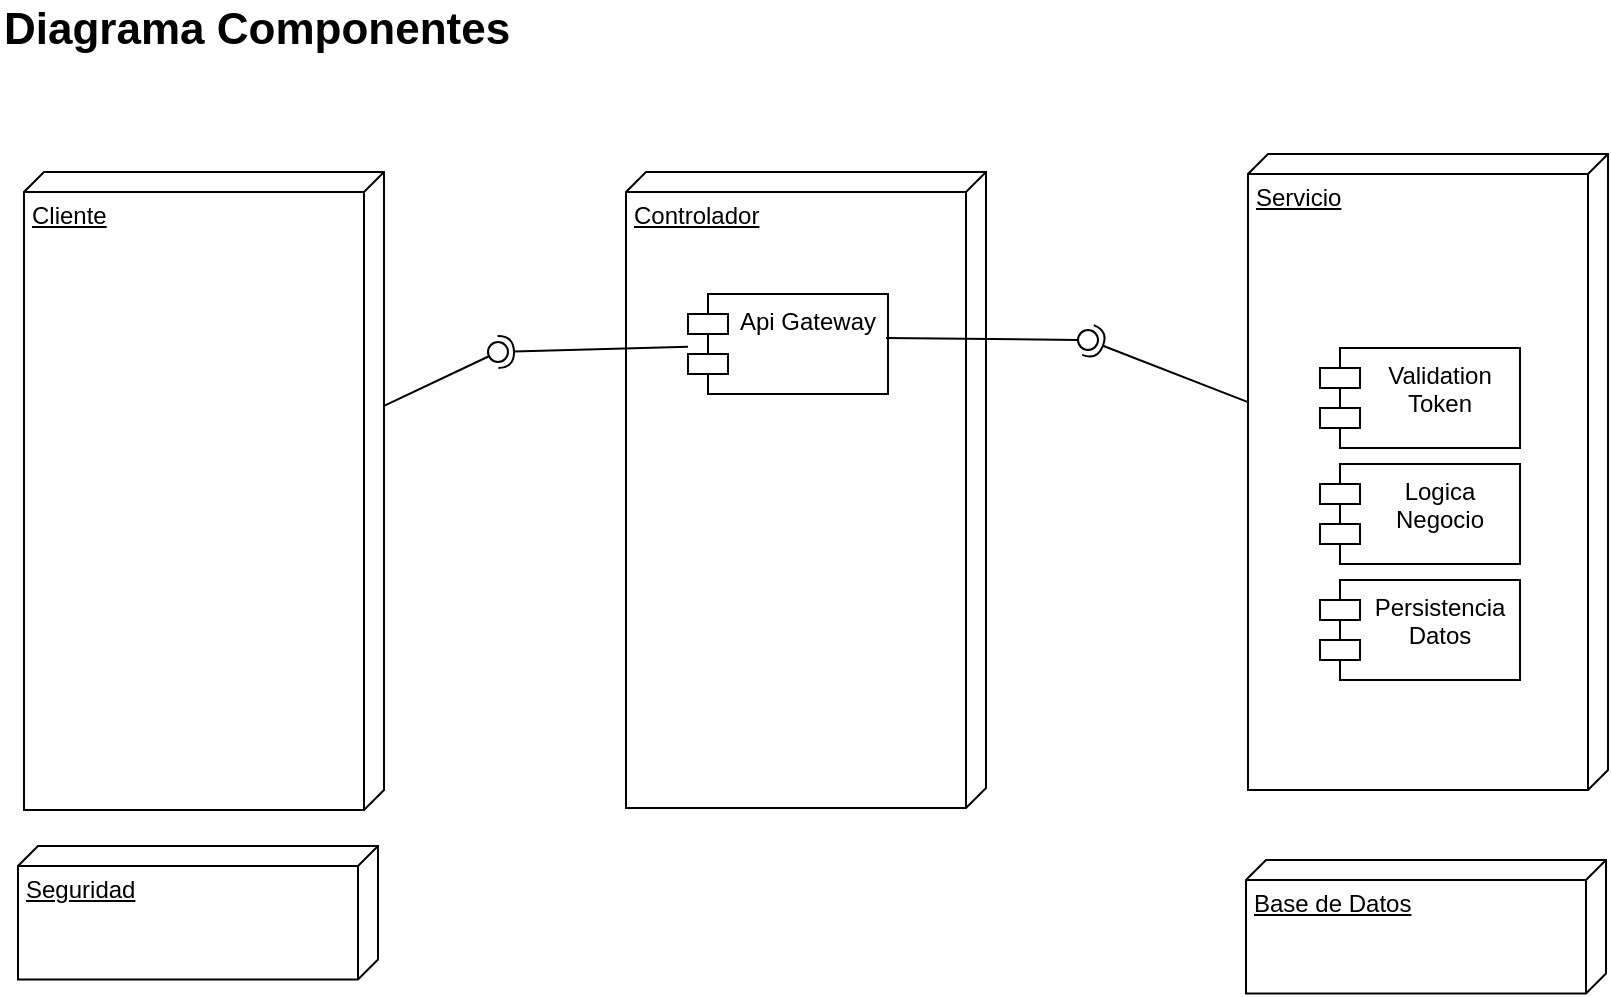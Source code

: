 <mxfile version="22.1.7" type="device">
  <diagram name="Page-1" id="bw8bFnn0i8U5Ah-jCoRl">
    <mxGraphModel dx="874" dy="559" grid="0" gridSize="10" guides="1" tooltips="1" connect="1" arrows="1" fold="1" page="1" pageScale="1" pageWidth="1100" pageHeight="850" math="0" shadow="0">
      <root>
        <mxCell id="0" />
        <mxCell id="1" parent="0" />
        <mxCell id="194LpS0apMHIqjK_b7Wt-1" value="&lt;b&gt;&lt;font style=&quot;font-size: 22px;&quot;&gt;Diagrama Componentes&lt;/font&gt;&lt;/b&gt;" style="text;html=1;strokeColor=none;fillColor=none;align=left;verticalAlign=middle;whiteSpace=wrap;rounded=0;" vertex="1" parent="1">
          <mxGeometry x="50" y="60" width="460" height="30" as="geometry" />
        </mxCell>
        <mxCell id="194LpS0apMHIqjK_b7Wt-79" value="" style="group" vertex="1" connectable="0" parent="1">
          <mxGeometry x="674" y="137" width="180" height="403" as="geometry" />
        </mxCell>
        <mxCell id="194LpS0apMHIqjK_b7Wt-75" value="Servicio" style="verticalAlign=top;align=left;spacingTop=8;spacingLeft=2;spacingRight=12;shape=cube;size=10;direction=south;fontStyle=4;html=1;whiteSpace=wrap;" vertex="1" parent="194LpS0apMHIqjK_b7Wt-79">
          <mxGeometry width="180" height="318" as="geometry" />
        </mxCell>
        <mxCell id="194LpS0apMHIqjK_b7Wt-77" value="Validation Token" style="shape=module;align=left;spacingLeft=20;align=center;verticalAlign=top;whiteSpace=wrap;html=1;" vertex="1" parent="194LpS0apMHIqjK_b7Wt-79">
          <mxGeometry x="36" y="97" width="100" height="50" as="geometry" />
        </mxCell>
        <mxCell id="194LpS0apMHIqjK_b7Wt-78" value="Logica Negocio" style="shape=module;align=left;spacingLeft=20;align=center;verticalAlign=top;whiteSpace=wrap;html=1;" vertex="1" parent="194LpS0apMHIqjK_b7Wt-79">
          <mxGeometry x="36" y="155" width="100" height="50" as="geometry" />
        </mxCell>
        <mxCell id="194LpS0apMHIqjK_b7Wt-91" value="Persistencia Datos" style="shape=module;align=left;spacingLeft=20;align=center;verticalAlign=top;whiteSpace=wrap;html=1;" vertex="1" parent="194LpS0apMHIqjK_b7Wt-79">
          <mxGeometry x="36" y="213" width="100" height="50" as="geometry" />
        </mxCell>
        <mxCell id="194LpS0apMHIqjK_b7Wt-92" value="" style="group" vertex="1" connectable="0" parent="194LpS0apMHIqjK_b7Wt-79">
          <mxGeometry x="-1" y="353" width="180" height="67" as="geometry" />
        </mxCell>
        <mxCell id="194LpS0apMHIqjK_b7Wt-93" value="" style="ellipse;whiteSpace=wrap;html=1;align=center;aspect=fixed;fillColor=none;strokeColor=none;resizable=0;perimeter=centerPerimeter;rotatable=0;allowArrows=0;points=[];outlineConnect=1;" vertex="1" parent="194LpS0apMHIqjK_b7Wt-92">
          <mxGeometry x="85" y="6.909" width="10" height="10" as="geometry" />
        </mxCell>
        <mxCell id="194LpS0apMHIqjK_b7Wt-94" value="Base de Datos" style="verticalAlign=top;align=left;spacingTop=8;spacingLeft=2;spacingRight=12;shape=cube;size=10;direction=south;fontStyle=4;html=1;whiteSpace=wrap;" vertex="1" parent="194LpS0apMHIqjK_b7Wt-92">
          <mxGeometry width="180" height="66.791" as="geometry" />
        </mxCell>
        <mxCell id="194LpS0apMHIqjK_b7Wt-97" value="" style="ellipse;whiteSpace=wrap;html=1;align=center;aspect=fixed;fillColor=none;strokeColor=none;resizable=0;perimeter=centerPerimeter;rotatable=0;allowArrows=0;points=[];outlineConnect=1;" vertex="1" parent="194LpS0apMHIqjK_b7Wt-79">
          <mxGeometry x="56" y="117" width="10" height="10" as="geometry" />
        </mxCell>
        <mxCell id="194LpS0apMHIqjK_b7Wt-85" value="" style="group" vertex="1" connectable="0" parent="1">
          <mxGeometry x="62" y="146" width="180" height="320" as="geometry" />
        </mxCell>
        <mxCell id="194LpS0apMHIqjK_b7Wt-57" value="" style="ellipse;whiteSpace=wrap;html=1;align=center;aspect=fixed;fillColor=none;strokeColor=none;resizable=0;perimeter=centerPerimeter;rotatable=0;allowArrows=0;points=[];outlineConnect=1;" vertex="1" parent="194LpS0apMHIqjK_b7Wt-85">
          <mxGeometry x="85" y="33" width="10" height="10" as="geometry" />
        </mxCell>
        <mxCell id="194LpS0apMHIqjK_b7Wt-80" value="Cliente" style="verticalAlign=top;align=left;spacingTop=8;spacingLeft=2;spacingRight=12;shape=cube;size=10;direction=south;fontStyle=4;html=1;whiteSpace=wrap;" vertex="1" parent="194LpS0apMHIqjK_b7Wt-85">
          <mxGeometry width="180" height="319" as="geometry" />
        </mxCell>
        <mxCell id="194LpS0apMHIqjK_b7Wt-86" value="Controlador&lt;br&gt;" style="verticalAlign=top;align=left;spacingTop=8;spacingLeft=2;spacingRight=12;shape=cube;size=10;direction=south;fontStyle=4;html=1;whiteSpace=wrap;" vertex="1" parent="1">
          <mxGeometry x="363" y="146" width="180" height="318" as="geometry" />
        </mxCell>
        <mxCell id="194LpS0apMHIqjK_b7Wt-87" value="Api Gateway" style="shape=module;align=left;spacingLeft=20;align=center;verticalAlign=top;whiteSpace=wrap;html=1;" vertex="1" parent="1">
          <mxGeometry x="394" y="207" width="100" height="50" as="geometry" />
        </mxCell>
        <mxCell id="194LpS0apMHIqjK_b7Wt-88" value="" style="group" vertex="1" connectable="0" parent="1">
          <mxGeometry x="59" y="483" width="180" height="67" as="geometry" />
        </mxCell>
        <mxCell id="194LpS0apMHIqjK_b7Wt-89" value="" style="ellipse;whiteSpace=wrap;html=1;align=center;aspect=fixed;fillColor=none;strokeColor=none;resizable=0;perimeter=centerPerimeter;rotatable=0;allowArrows=0;points=[];outlineConnect=1;" vertex="1" parent="194LpS0apMHIqjK_b7Wt-88">
          <mxGeometry x="85" y="6.909" width="10" height="10" as="geometry" />
        </mxCell>
        <mxCell id="194LpS0apMHIqjK_b7Wt-90" value="Seguridad" style="verticalAlign=top;align=left;spacingTop=8;spacingLeft=2;spacingRight=12;shape=cube;size=10;direction=south;fontStyle=4;html=1;whiteSpace=wrap;" vertex="1" parent="194LpS0apMHIqjK_b7Wt-88">
          <mxGeometry width="180" height="66.791" as="geometry" />
        </mxCell>
        <mxCell id="194LpS0apMHIqjK_b7Wt-98" value="" style="rounded=0;orthogonalLoop=1;jettySize=auto;html=1;endArrow=halfCircle;endFill=0;endSize=6;strokeWidth=1;sketch=0;" edge="1" target="194LpS0apMHIqjK_b7Wt-100" parent="1" source="194LpS0apMHIqjK_b7Wt-87">
          <mxGeometry relative="1" as="geometry">
            <mxPoint x="319" y="236" as="sourcePoint" />
          </mxGeometry>
        </mxCell>
        <mxCell id="194LpS0apMHIqjK_b7Wt-99" value="" style="rounded=0;orthogonalLoop=1;jettySize=auto;html=1;endArrow=oval;endFill=0;sketch=0;sourcePerimeterSpacing=0;targetPerimeterSpacing=0;endSize=10;" edge="1" target="194LpS0apMHIqjK_b7Wt-100" parent="1" source="194LpS0apMHIqjK_b7Wt-80">
          <mxGeometry relative="1" as="geometry">
            <mxPoint x="279" y="236" as="sourcePoint" />
          </mxGeometry>
        </mxCell>
        <mxCell id="194LpS0apMHIqjK_b7Wt-100" value="" style="ellipse;whiteSpace=wrap;html=1;align=center;aspect=fixed;fillColor=none;strokeColor=none;resizable=0;perimeter=centerPerimeter;rotatable=0;allowArrows=0;points=[];outlineConnect=1;" vertex="1" parent="1">
          <mxGeometry x="294" y="231" width="10" height="10" as="geometry" />
        </mxCell>
        <mxCell id="194LpS0apMHIqjK_b7Wt-101" value="" style="rounded=0;orthogonalLoop=1;jettySize=auto;html=1;endArrow=halfCircle;endFill=0;endSize=6;strokeWidth=1;sketch=0;" edge="1" target="194LpS0apMHIqjK_b7Wt-103" parent="1" source="194LpS0apMHIqjK_b7Wt-75">
          <mxGeometry x="523" y="224" width="10" height="10" as="geometry">
            <mxPoint x="734" y="268" as="sourcePoint" />
          </mxGeometry>
        </mxCell>
        <mxCell id="194LpS0apMHIqjK_b7Wt-102" value="" style="rounded=0;orthogonalLoop=1;jettySize=auto;html=1;endArrow=oval;endFill=0;sketch=0;sourcePerimeterSpacing=0;targetPerimeterSpacing=0;endSize=10;" edge="1" target="194LpS0apMHIqjK_b7Wt-103" parent="1">
          <mxGeometry relative="1" as="geometry">
            <mxPoint x="493" y="229" as="sourcePoint" />
          </mxGeometry>
        </mxCell>
        <mxCell id="194LpS0apMHIqjK_b7Wt-103" value="" style="ellipse;whiteSpace=wrap;html=1;align=center;aspect=fixed;fillColor=none;strokeColor=none;resizable=0;perimeter=centerPerimeter;rotatable=0;allowArrows=0;points=[];outlineConnect=1;" vertex="1" parent="1">
          <mxGeometry x="589" y="225" width="10" height="10" as="geometry" />
        </mxCell>
      </root>
    </mxGraphModel>
  </diagram>
</mxfile>
